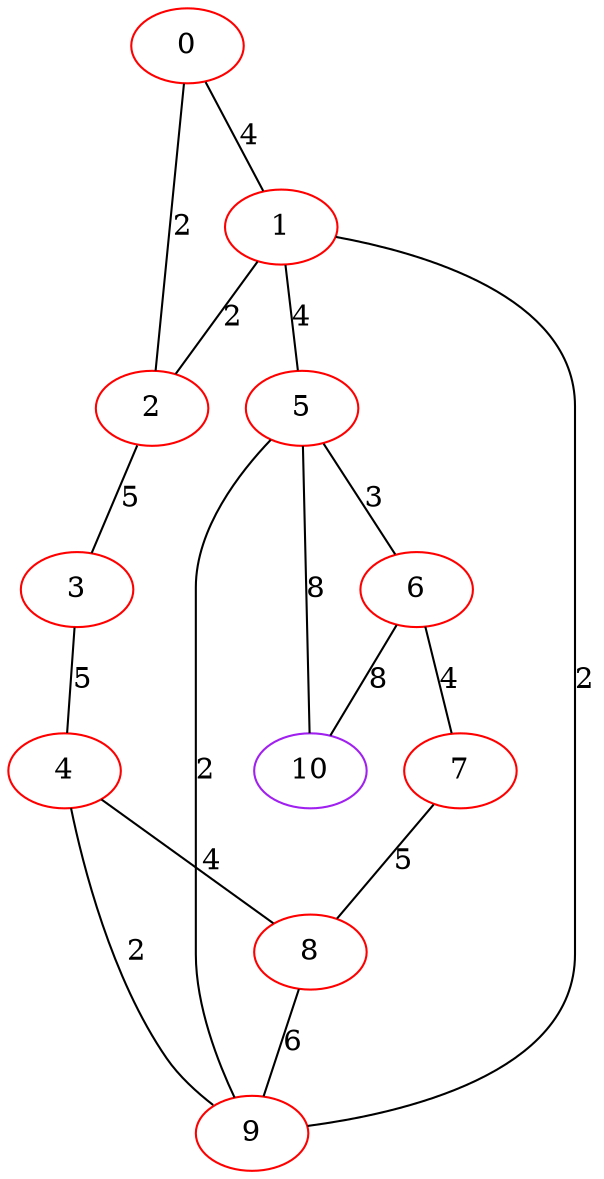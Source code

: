 graph "" {
0 [color=red, weight=1];
1 [color=red, weight=1];
2 [color=red, weight=1];
3 [color=red, weight=1];
4 [color=red, weight=1];
5 [color=red, weight=1];
6 [color=red, weight=1];
7 [color=red, weight=1];
8 [color=red, weight=1];
9 [color=red, weight=1];
10 [color=purple, weight=4];
0 -- 1  [key=0, label=4];
0 -- 2  [key=0, label=2];
1 -- 9  [key=0, label=2];
1 -- 2  [key=0, label=2];
1 -- 5  [key=0, label=4];
2 -- 3  [key=0, label=5];
3 -- 4  [key=0, label=5];
4 -- 8  [key=0, label=4];
4 -- 9  [key=0, label=2];
5 -- 10  [key=0, label=8];
5 -- 6  [key=0, label=3];
5 -- 9  [key=0, label=2];
6 -- 10  [key=0, label=8];
6 -- 7  [key=0, label=4];
7 -- 8  [key=0, label=5];
8 -- 9  [key=0, label=6];
}
